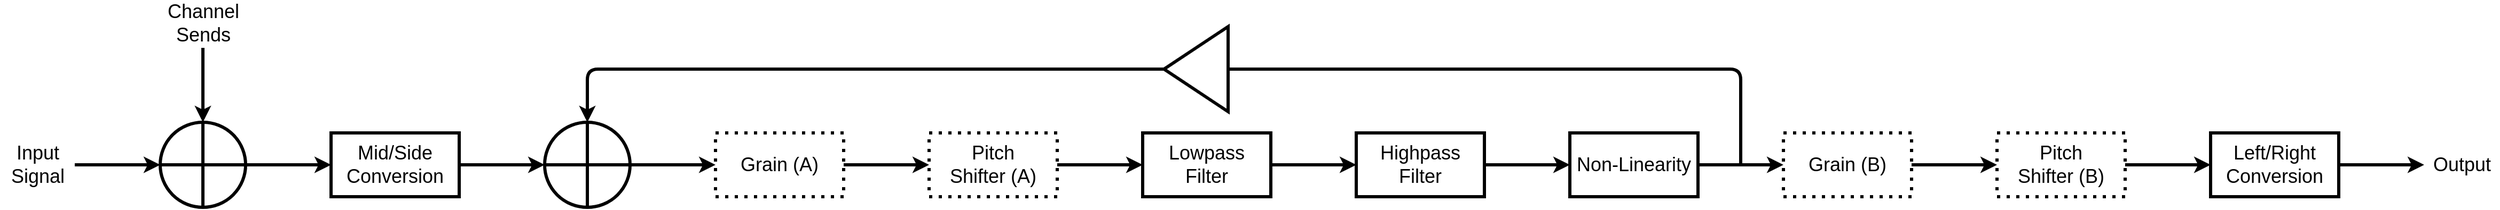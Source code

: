 <mxfile version="13.1.3" type="device"><diagram id="ibmDWgeGHxIhHCOPvzys" name="Page-1"><mxGraphModel dx="2370" dy="1335" grid="1" gridSize="10" guides="1" tooltips="1" connect="1" arrows="1" fold="1" page="1" pageScale="3" pageWidth="850" pageHeight="1100" math="0" shadow="0"><root><mxCell id="0"/><mxCell id="1" parent="0"/><mxCell id="-yul-kRD7ZUMabmsE1Qg-43" value="" style="group" vertex="1" connectable="0" parent="1"><mxGeometry x="50" y="82" width="2340" height="188" as="geometry"/></mxCell><mxCell id="-yul-kRD7ZUMabmsE1Qg-3" value="" style="shape=orEllipse;perimeter=ellipsePerimeter;whiteSpace=wrap;html=1;backgroundOutline=1;strokeWidth=3;" vertex="1" parent="-yul-kRD7ZUMabmsE1Qg-43"><mxGeometry x="150" y="108" width="80" height="80" as="geometry"/></mxCell><mxCell id="-yul-kRD7ZUMabmsE1Qg-6" value="" style="endArrow=classic;html=1;entryX=0.5;entryY=0;entryDx=0;entryDy=0;strokeWidth=3;" edge="1" parent="-yul-kRD7ZUMabmsE1Qg-43" target="-yul-kRD7ZUMabmsE1Qg-3"><mxGeometry width="50" height="50" relative="1" as="geometry"><mxPoint x="190" y="38" as="sourcePoint"/><mxPoint x="150" y="-22" as="targetPoint"/></mxGeometry></mxCell><mxCell id="-yul-kRD7ZUMabmsE1Qg-7" value="" style="endArrow=classic;html=1;entryX=0;entryY=0.5;entryDx=0;entryDy=0;strokeWidth=3;" edge="1" parent="-yul-kRD7ZUMabmsE1Qg-43" target="-yul-kRD7ZUMabmsE1Qg-3"><mxGeometry width="50" height="50" relative="1" as="geometry"><mxPoint x="70" y="148" as="sourcePoint"/><mxPoint x="40" y="138" as="targetPoint"/></mxGeometry></mxCell><mxCell id="-yul-kRD7ZUMabmsE1Qg-8" value="&lt;div style=&quot;font-size: 18px&quot;&gt;&lt;font style=&quot;font-size: 18px&quot;&gt;Mid/Side&lt;/font&gt;&lt;/div&gt;&lt;div style=&quot;font-size: 18px&quot;&gt;&lt;font style=&quot;font-size: 18px&quot;&gt;Conversion&lt;/font&gt;&lt;br&gt;&lt;/div&gt;" style="rounded=0;whiteSpace=wrap;html=1;strokeWidth=3;" vertex="1" parent="-yul-kRD7ZUMabmsE1Qg-43"><mxGeometry x="310" y="118" width="120" height="60" as="geometry"/></mxCell><mxCell id="-yul-kRD7ZUMabmsE1Qg-9" value="" style="endArrow=classic;html=1;entryX=0;entryY=0.5;entryDx=0;entryDy=0;strokeWidth=3;exitX=1;exitY=0.5;exitDx=0;exitDy=0;" edge="1" parent="-yul-kRD7ZUMabmsE1Qg-43" source="-yul-kRD7ZUMabmsE1Qg-3" target="-yul-kRD7ZUMabmsE1Qg-8"><mxGeometry width="50" height="50" relative="1" as="geometry"><mxPoint x="50" y="148" as="sourcePoint"/><mxPoint x="120" y="148" as="targetPoint"/></mxGeometry></mxCell><mxCell id="-yul-kRD7ZUMabmsE1Qg-10" value="" style="shape=orEllipse;perimeter=ellipsePerimeter;whiteSpace=wrap;html=1;backgroundOutline=1;strokeWidth=3;" vertex="1" parent="-yul-kRD7ZUMabmsE1Qg-43"><mxGeometry x="510" y="108" width="80" height="80" as="geometry"/></mxCell><mxCell id="-yul-kRD7ZUMabmsE1Qg-11" value="" style="endArrow=classic;html=1;entryX=0;entryY=0.5;entryDx=0;entryDy=0;strokeWidth=3;exitX=1;exitY=0.5;exitDx=0;exitDy=0;" edge="1" parent="-yul-kRD7ZUMabmsE1Qg-43" source="-yul-kRD7ZUMabmsE1Qg-8" target="-yul-kRD7ZUMabmsE1Qg-10"><mxGeometry width="50" height="50" relative="1" as="geometry"><mxPoint x="230" y="148" as="sourcePoint"/><mxPoint x="310" y="148" as="targetPoint"/></mxGeometry></mxCell><mxCell id="-yul-kRD7ZUMabmsE1Qg-15" value="&lt;font style=&quot;font-size: 18px&quot;&gt;Grain (A)&lt;br&gt;&lt;/font&gt;" style="rounded=0;whiteSpace=wrap;html=1;strokeWidth=3;dashed=1;dashPattern=1 2;" vertex="1" parent="-yul-kRD7ZUMabmsE1Qg-43"><mxGeometry x="670" y="118" width="120" height="60" as="geometry"/></mxCell><mxCell id="-yul-kRD7ZUMabmsE1Qg-16" value="" style="endArrow=classic;html=1;entryX=0;entryY=0.5;entryDx=0;entryDy=0;strokeWidth=3;exitX=1;exitY=0.5;exitDx=0;exitDy=0;" edge="1" parent="-yul-kRD7ZUMabmsE1Qg-43" target="-yul-kRD7ZUMabmsE1Qg-15" source="-yul-kRD7ZUMabmsE1Qg-10"><mxGeometry width="50" height="50" relative="1" as="geometry"><mxPoint x="590" y="147.5" as="sourcePoint"/><mxPoint x="670" y="147.5" as="targetPoint"/></mxGeometry></mxCell><mxCell id="-yul-kRD7ZUMabmsE1Qg-17" value="" style="endArrow=classic;html=1;entryX=0;entryY=0.5;entryDx=0;entryDy=0;strokeWidth=3;exitX=1;exitY=0.5;exitDx=0;exitDy=0;" edge="1" parent="-yul-kRD7ZUMabmsE1Qg-43" source="-yul-kRD7ZUMabmsE1Qg-15"><mxGeometry width="50" height="50" relative="1" as="geometry"><mxPoint x="590" y="148" as="sourcePoint"/><mxPoint x="870" y="148" as="targetPoint"/></mxGeometry></mxCell><mxCell id="-yul-kRD7ZUMabmsE1Qg-19" value="&lt;div&gt;&lt;font style=&quot;font-size: 18px&quot;&gt;Pitch&lt;br&gt;&lt;/font&gt;&lt;/div&gt;&lt;div&gt;&lt;font style=&quot;font-size: 18px&quot;&gt;Shifter (A)&lt;/font&gt;&lt;/div&gt;" style="rounded=0;whiteSpace=wrap;html=1;strokeWidth=3;dashed=1;dashPattern=1 2;" vertex="1" parent="-yul-kRD7ZUMabmsE1Qg-43"><mxGeometry x="870" y="118" width="120" height="60" as="geometry"/></mxCell><mxCell id="-yul-kRD7ZUMabmsE1Qg-22" value="&lt;div&gt;&lt;font style=&quot;font-size: 18px&quot;&gt;Lowpass&lt;/font&gt;&lt;/div&gt;&lt;div&gt;&lt;font style=&quot;font-size: 18px&quot;&gt;Filter&lt;br&gt;&lt;/font&gt;&lt;/div&gt;" style="rounded=0;whiteSpace=wrap;html=1;strokeWidth=3;" vertex="1" parent="-yul-kRD7ZUMabmsE1Qg-43"><mxGeometry x="1070" y="118" width="120" height="60" as="geometry"/></mxCell><mxCell id="-yul-kRD7ZUMabmsE1Qg-31" style="edgeStyle=orthogonalEdgeStyle;rounded=0;orthogonalLoop=1;jettySize=auto;html=1;exitX=1;exitY=0.5;exitDx=0;exitDy=0;strokeWidth=3;" edge="1" parent="-yul-kRD7ZUMabmsE1Qg-43" source="-yul-kRD7ZUMabmsE1Qg-19" target="-yul-kRD7ZUMabmsE1Qg-22"><mxGeometry relative="1" as="geometry"/></mxCell><mxCell id="-yul-kRD7ZUMabmsE1Qg-25" value="&lt;div&gt;&lt;font style=&quot;font-size: 18px&quot;&gt;Highpass&lt;/font&gt;&lt;/div&gt;&lt;div&gt;&lt;font style=&quot;font-size: 18px&quot;&gt;Filter&lt;/font&gt;&lt;/div&gt;" style="rounded=0;whiteSpace=wrap;html=1;strokeWidth=3;" vertex="1" parent="-yul-kRD7ZUMabmsE1Qg-43"><mxGeometry x="1270" y="118" width="120" height="60" as="geometry"/></mxCell><mxCell id="-yul-kRD7ZUMabmsE1Qg-32" style="edgeStyle=orthogonalEdgeStyle;rounded=0;orthogonalLoop=1;jettySize=auto;html=1;exitX=1;exitY=0.5;exitDx=0;exitDy=0;entryX=0;entryY=0.5;entryDx=0;entryDy=0;strokeWidth=3;" edge="1" parent="-yul-kRD7ZUMabmsE1Qg-43" source="-yul-kRD7ZUMabmsE1Qg-22" target="-yul-kRD7ZUMabmsE1Qg-25"><mxGeometry relative="1" as="geometry"/></mxCell><mxCell id="-yul-kRD7ZUMabmsE1Qg-27" value="&lt;font style=&quot;font-size: 18px&quot;&gt;Non-Linearity&lt;/font&gt;" style="rounded=0;whiteSpace=wrap;html=1;strokeWidth=3;" vertex="1" parent="-yul-kRD7ZUMabmsE1Qg-43"><mxGeometry x="1470" y="118" width="120" height="60" as="geometry"/></mxCell><mxCell id="-yul-kRD7ZUMabmsE1Qg-33" style="edgeStyle=orthogonalEdgeStyle;rounded=0;orthogonalLoop=1;jettySize=auto;html=1;exitX=1;exitY=0.5;exitDx=0;exitDy=0;strokeWidth=3;" edge="1" parent="-yul-kRD7ZUMabmsE1Qg-43" source="-yul-kRD7ZUMabmsE1Qg-25" target="-yul-kRD7ZUMabmsE1Qg-27"><mxGeometry relative="1" as="geometry"/></mxCell><mxCell id="-yul-kRD7ZUMabmsE1Qg-28" value="&lt;font style=&quot;font-size: 18px&quot;&gt;Grain (B)&lt;br&gt;&lt;/font&gt;" style="rounded=0;whiteSpace=wrap;html=1;strokeWidth=3;dashed=1;dashPattern=1 2;" vertex="1" parent="-yul-kRD7ZUMabmsE1Qg-43"><mxGeometry x="1670" y="118" width="120" height="60" as="geometry"/></mxCell><mxCell id="-yul-kRD7ZUMabmsE1Qg-34" style="edgeStyle=orthogonalEdgeStyle;rounded=0;orthogonalLoop=1;jettySize=auto;html=1;exitX=1;exitY=0.5;exitDx=0;exitDy=0;strokeWidth=3;" edge="1" parent="-yul-kRD7ZUMabmsE1Qg-43" source="-yul-kRD7ZUMabmsE1Qg-27" target="-yul-kRD7ZUMabmsE1Qg-28"><mxGeometry relative="1" as="geometry"><Array as="points"><mxPoint x="1640" y="148"/><mxPoint x="1640" y="148"/></Array></mxGeometry></mxCell><mxCell id="-yul-kRD7ZUMabmsE1Qg-29" value="&lt;div&gt;&lt;font style=&quot;font-size: 18px&quot;&gt;Pitch&lt;/font&gt;&lt;/div&gt;&lt;div&gt;&lt;font style=&quot;font-size: 18px&quot;&gt;Shifter (B)&lt;/font&gt;&lt;/div&gt;" style="rounded=0;whiteSpace=wrap;html=1;strokeWidth=3;dashed=1;dashPattern=1 2;" vertex="1" parent="-yul-kRD7ZUMabmsE1Qg-43"><mxGeometry x="1870" y="118" width="120" height="60" as="geometry"/></mxCell><mxCell id="-yul-kRD7ZUMabmsE1Qg-35" style="edgeStyle=orthogonalEdgeStyle;rounded=0;orthogonalLoop=1;jettySize=auto;html=1;exitX=1;exitY=0.5;exitDx=0;exitDy=0;entryX=0;entryY=0.5;entryDx=0;entryDy=0;strokeWidth=3;" edge="1" parent="-yul-kRD7ZUMabmsE1Qg-43" source="-yul-kRD7ZUMabmsE1Qg-28" target="-yul-kRD7ZUMabmsE1Qg-29"><mxGeometry relative="1" as="geometry"/></mxCell><mxCell id="-yul-kRD7ZUMabmsE1Qg-30" value="&lt;div style=&quot;font-size: 18px&quot;&gt;&lt;font style=&quot;font-size: 18px&quot;&gt;Left/Right&lt;/font&gt;&lt;/div&gt;&lt;div style=&quot;font-size: 18px&quot;&gt;&lt;font style=&quot;font-size: 18px&quot;&gt;Conversion&lt;/font&gt;&lt;br&gt;&lt;/div&gt;" style="rounded=0;whiteSpace=wrap;html=1;strokeWidth=3;" vertex="1" parent="-yul-kRD7ZUMabmsE1Qg-43"><mxGeometry x="2070" y="118" width="120" height="60" as="geometry"/></mxCell><mxCell id="-yul-kRD7ZUMabmsE1Qg-36" style="edgeStyle=orthogonalEdgeStyle;rounded=0;orthogonalLoop=1;jettySize=auto;html=1;exitX=1;exitY=0.5;exitDx=0;exitDy=0;entryX=0;entryY=0.5;entryDx=0;entryDy=0;strokeWidth=3;" edge="1" parent="-yul-kRD7ZUMabmsE1Qg-43" source="-yul-kRD7ZUMabmsE1Qg-29" target="-yul-kRD7ZUMabmsE1Qg-30"><mxGeometry relative="1" as="geometry"/></mxCell><mxCell id="-yul-kRD7ZUMabmsE1Qg-37" value="" style="endArrow=classic;html=1;strokeWidth=3;entryX=0.5;entryY=0;entryDx=0;entryDy=0;" edge="1" parent="-yul-kRD7ZUMabmsE1Qg-43" target="-yul-kRD7ZUMabmsE1Qg-10"><mxGeometry width="50" height="50" relative="1" as="geometry"><mxPoint x="1630" y="148" as="sourcePoint"/><mxPoint x="1180" y="318" as="targetPoint"/><Array as="points"><mxPoint x="1630" y="58"/><mxPoint x="550" y="58"/></Array></mxGeometry></mxCell><mxCell id="-yul-kRD7ZUMabmsE1Qg-38" value="" style="triangle;whiteSpace=wrap;html=1;strokeWidth=3;rotation=-180;" vertex="1" parent="-yul-kRD7ZUMabmsE1Qg-43"><mxGeometry x="1090" y="18" width="60" height="80" as="geometry"/></mxCell><mxCell id="-yul-kRD7ZUMabmsE1Qg-39" value="&lt;div style=&quot;font-size: 18px&quot;&gt;&lt;font style=&quot;font-size: 18px&quot;&gt;Channel&lt;/font&gt;&lt;/div&gt;&lt;div style=&quot;font-size: 18px&quot;&gt;&lt;font style=&quot;font-size: 18px&quot;&gt;Sends&lt;br&gt;&lt;/font&gt;&lt;/div&gt;" style="text;html=1;align=center;verticalAlign=middle;resizable=0;points=[];autosize=1;" vertex="1" parent="-yul-kRD7ZUMabmsE1Qg-43"><mxGeometry x="150" width="80" height="30" as="geometry"/></mxCell><mxCell id="-yul-kRD7ZUMabmsE1Qg-40" value="&lt;div style=&quot;font-size: 18px&quot;&gt;&lt;font style=&quot;font-size: 18px&quot;&gt;Input&lt;/font&gt;&lt;/div&gt;&lt;div style=&quot;font-size: 18px&quot;&gt;&lt;font style=&quot;font-size: 18px&quot;&gt;Signal&lt;/font&gt;&lt;/div&gt;" style="text;html=1;align=center;verticalAlign=middle;resizable=0;points=[];autosize=1;" vertex="1" parent="-yul-kRD7ZUMabmsE1Qg-43"><mxGeometry y="133" width="70" height="30" as="geometry"/></mxCell><mxCell id="-yul-kRD7ZUMabmsE1Qg-41" value="&lt;font style=&quot;font-size: 18px&quot;&gt;Output&lt;/font&gt;" style="text;html=1;align=center;verticalAlign=middle;resizable=0;points=[];autosize=1;" vertex="1" parent="-yul-kRD7ZUMabmsE1Qg-43"><mxGeometry x="2270" y="138" width="70" height="20" as="geometry"/></mxCell><mxCell id="-yul-kRD7ZUMabmsE1Qg-42" style="edgeStyle=orthogonalEdgeStyle;rounded=0;orthogonalLoop=1;jettySize=auto;html=1;exitX=1;exitY=0.5;exitDx=0;exitDy=0;strokeWidth=3;" edge="1" parent="-yul-kRD7ZUMabmsE1Qg-43" source="-yul-kRD7ZUMabmsE1Qg-30" target="-yul-kRD7ZUMabmsE1Qg-41"><mxGeometry relative="1" as="geometry"/></mxCell></root></mxGraphModel></diagram></mxfile>